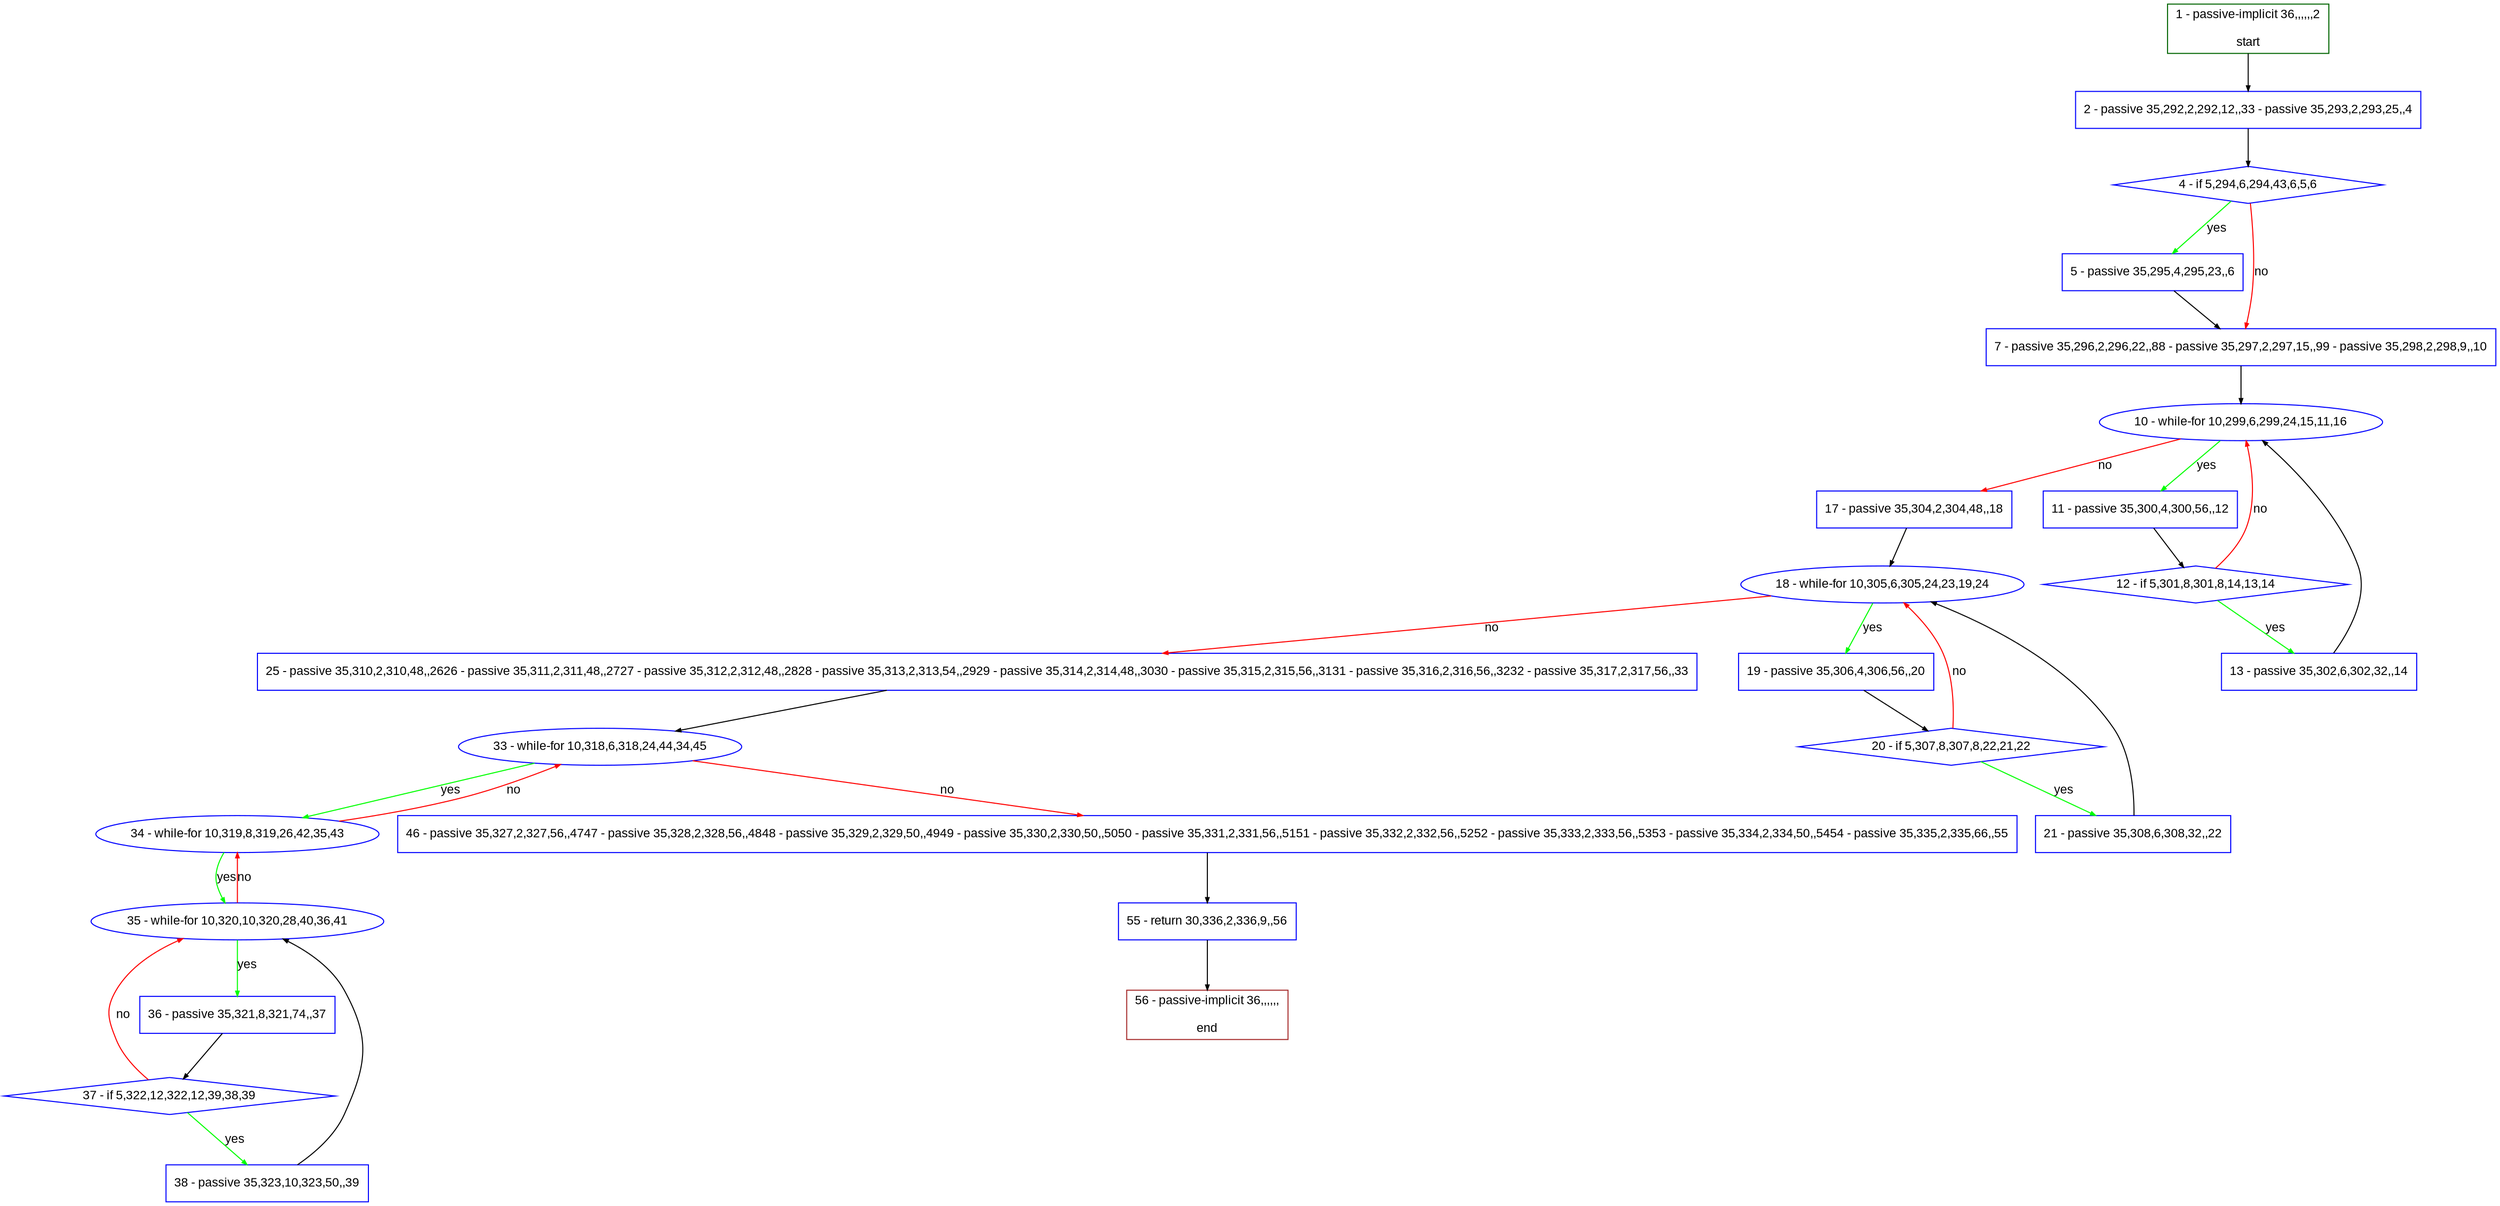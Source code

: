 digraph "" {
  graph [pack="true", label="", fontsize="12", packmode="clust", fontname="Arial", fillcolor="#FFFFCC", bgcolor="white", style="rounded,filled", compound="true"];
  node [node_initialized="no", label="", color="grey", fontsize="12", fillcolor="white", fontname="Arial", style="filled", shape="rectangle", compound="true", fixedsize="false"];
  edge [fontcolor="black", arrowhead="normal", arrowtail="none", arrowsize="0.5", ltail="", label="", color="black", fontsize="12", lhead="", fontname="Arial", dir="forward", compound="true"];
  __N1 [label="2 - passive 35,292,2,292,12,,33 - passive 35,293,2,293,25,,4", color="#0000ff", fillcolor="#ffffff", style="filled", shape="box"];
  __N2 [label="1 - passive-implicit 36,,,,,,2\n\nstart", color="#006400", fillcolor="#ffffff", style="filled", shape="box"];
  __N3 [label="4 - if 5,294,6,294,43,6,5,6", color="#0000ff", fillcolor="#ffffff", style="filled", shape="diamond"];
  __N4 [label="5 - passive 35,295,4,295,23,,6", color="#0000ff", fillcolor="#ffffff", style="filled", shape="box"];
  __N5 [label="7 - passive 35,296,2,296,22,,88 - passive 35,297,2,297,15,,99 - passive 35,298,2,298,9,,10", color="#0000ff", fillcolor="#ffffff", style="filled", shape="box"];
  __N6 [label="10 - while-for 10,299,6,299,24,15,11,16", color="#0000ff", fillcolor="#ffffff", style="filled", shape="oval"];
  __N7 [label="11 - passive 35,300,4,300,56,,12", color="#0000ff", fillcolor="#ffffff", style="filled", shape="box"];
  __N8 [label="17 - passive 35,304,2,304,48,,18", color="#0000ff", fillcolor="#ffffff", style="filled", shape="box"];
  __N9 [label="12 - if 5,301,8,301,8,14,13,14", color="#0000ff", fillcolor="#ffffff", style="filled", shape="diamond"];
  __N10 [label="13 - passive 35,302,6,302,32,,14", color="#0000ff", fillcolor="#ffffff", style="filled", shape="box"];
  __N11 [label="18 - while-for 10,305,6,305,24,23,19,24", color="#0000ff", fillcolor="#ffffff", style="filled", shape="oval"];
  __N12 [label="19 - passive 35,306,4,306,56,,20", color="#0000ff", fillcolor="#ffffff", style="filled", shape="box"];
  __N13 [label="25 - passive 35,310,2,310,48,,2626 - passive 35,311,2,311,48,,2727 - passive 35,312,2,312,48,,2828 - passive 35,313,2,313,54,,2929 - passive 35,314,2,314,48,,3030 - passive 35,315,2,315,56,,3131 - passive 35,316,2,316,56,,3232 - passive 35,317,2,317,56,,33", color="#0000ff", fillcolor="#ffffff", style="filled", shape="box"];
  __N14 [label="20 - if 5,307,8,307,8,22,21,22", color="#0000ff", fillcolor="#ffffff", style="filled", shape="diamond"];
  __N15 [label="21 - passive 35,308,6,308,32,,22", color="#0000ff", fillcolor="#ffffff", style="filled", shape="box"];
  __N16 [label="33 - while-for 10,318,6,318,24,44,34,45", color="#0000ff", fillcolor="#ffffff", style="filled", shape="oval"];
  __N17 [label="34 - while-for 10,319,8,319,26,42,35,43", color="#0000ff", fillcolor="#ffffff", style="filled", shape="oval"];
  __N18 [label="46 - passive 35,327,2,327,56,,4747 - passive 35,328,2,328,56,,4848 - passive 35,329,2,329,50,,4949 - passive 35,330,2,330,50,,5050 - passive 35,331,2,331,56,,5151 - passive 35,332,2,332,56,,5252 - passive 35,333,2,333,56,,5353 - passive 35,334,2,334,50,,5454 - passive 35,335,2,335,66,,55", color="#0000ff", fillcolor="#ffffff", style="filled", shape="box"];
  __N19 [label="35 - while-for 10,320,10,320,28,40,36,41", color="#0000ff", fillcolor="#ffffff", style="filled", shape="oval"];
  __N20 [label="36 - passive 35,321,8,321,74,,37", color="#0000ff", fillcolor="#ffffff", style="filled", shape="box"];
  __N21 [label="37 - if 5,322,12,322,12,39,38,39", color="#0000ff", fillcolor="#ffffff", style="filled", shape="diamond"];
  __N22 [label="38 - passive 35,323,10,323,50,,39", color="#0000ff", fillcolor="#ffffff", style="filled", shape="box"];
  __N23 [label="55 - return 30,336,2,336,9,,56", color="#0000ff", fillcolor="#ffffff", style="filled", shape="box"];
  __N24 [label="56 - passive-implicit 36,,,,,,\n\nend", color="#a52a2a", fillcolor="#ffffff", style="filled", shape="box"];
  __N2 -> __N1 [arrowhead="normal", arrowtail="none", color="#000000", label="", dir="forward"];
  __N1 -> __N3 [arrowhead="normal", arrowtail="none", color="#000000", label="", dir="forward"];
  __N3 -> __N4 [arrowhead="normal", arrowtail="none", color="#00ff00", label="yes", dir="forward"];
  __N3 -> __N5 [arrowhead="normal", arrowtail="none", color="#ff0000", label="no", dir="forward"];
  __N4 -> __N5 [arrowhead="normal", arrowtail="none", color="#000000", label="", dir="forward"];
  __N5 -> __N6 [arrowhead="normal", arrowtail="none", color="#000000", label="", dir="forward"];
  __N6 -> __N7 [arrowhead="normal", arrowtail="none", color="#00ff00", label="yes", dir="forward"];
  __N6 -> __N8 [arrowhead="normal", arrowtail="none", color="#ff0000", label="no", dir="forward"];
  __N7 -> __N9 [arrowhead="normal", arrowtail="none", color="#000000", label="", dir="forward"];
  __N9 -> __N6 [arrowhead="normal", arrowtail="none", color="#ff0000", label="no", dir="forward"];
  __N9 -> __N10 [arrowhead="normal", arrowtail="none", color="#00ff00", label="yes", dir="forward"];
  __N10 -> __N6 [arrowhead="normal", arrowtail="none", color="#000000", label="", dir="forward"];
  __N8 -> __N11 [arrowhead="normal", arrowtail="none", color="#000000", label="", dir="forward"];
  __N11 -> __N12 [arrowhead="normal", arrowtail="none", color="#00ff00", label="yes", dir="forward"];
  __N11 -> __N13 [arrowhead="normal", arrowtail="none", color="#ff0000", label="no", dir="forward"];
  __N12 -> __N14 [arrowhead="normal", arrowtail="none", color="#000000", label="", dir="forward"];
  __N14 -> __N11 [arrowhead="normal", arrowtail="none", color="#ff0000", label="no", dir="forward"];
  __N14 -> __N15 [arrowhead="normal", arrowtail="none", color="#00ff00", label="yes", dir="forward"];
  __N15 -> __N11 [arrowhead="normal", arrowtail="none", color="#000000", label="", dir="forward"];
  __N13 -> __N16 [arrowhead="normal", arrowtail="none", color="#000000", label="", dir="forward"];
  __N16 -> __N17 [arrowhead="normal", arrowtail="none", color="#00ff00", label="yes", dir="forward"];
  __N17 -> __N16 [arrowhead="normal", arrowtail="none", color="#ff0000", label="no", dir="forward"];
  __N16 -> __N18 [arrowhead="normal", arrowtail="none", color="#ff0000", label="no", dir="forward"];
  __N17 -> __N19 [arrowhead="normal", arrowtail="none", color="#00ff00", label="yes", dir="forward"];
  __N19 -> __N17 [arrowhead="normal", arrowtail="none", color="#ff0000", label="no", dir="forward"];
  __N19 -> __N20 [arrowhead="normal", arrowtail="none", color="#00ff00", label="yes", dir="forward"];
  __N20 -> __N21 [arrowhead="normal", arrowtail="none", color="#000000", label="", dir="forward"];
  __N21 -> __N19 [arrowhead="normal", arrowtail="none", color="#ff0000", label="no", dir="forward"];
  __N21 -> __N22 [arrowhead="normal", arrowtail="none", color="#00ff00", label="yes", dir="forward"];
  __N22 -> __N19 [arrowhead="normal", arrowtail="none", color="#000000", label="", dir="forward"];
  __N18 -> __N23 [arrowhead="normal", arrowtail="none", color="#000000", label="", dir="forward"];
  __N23 -> __N24 [arrowhead="normal", arrowtail="none", color="#000000", label="", dir="forward"];
}
